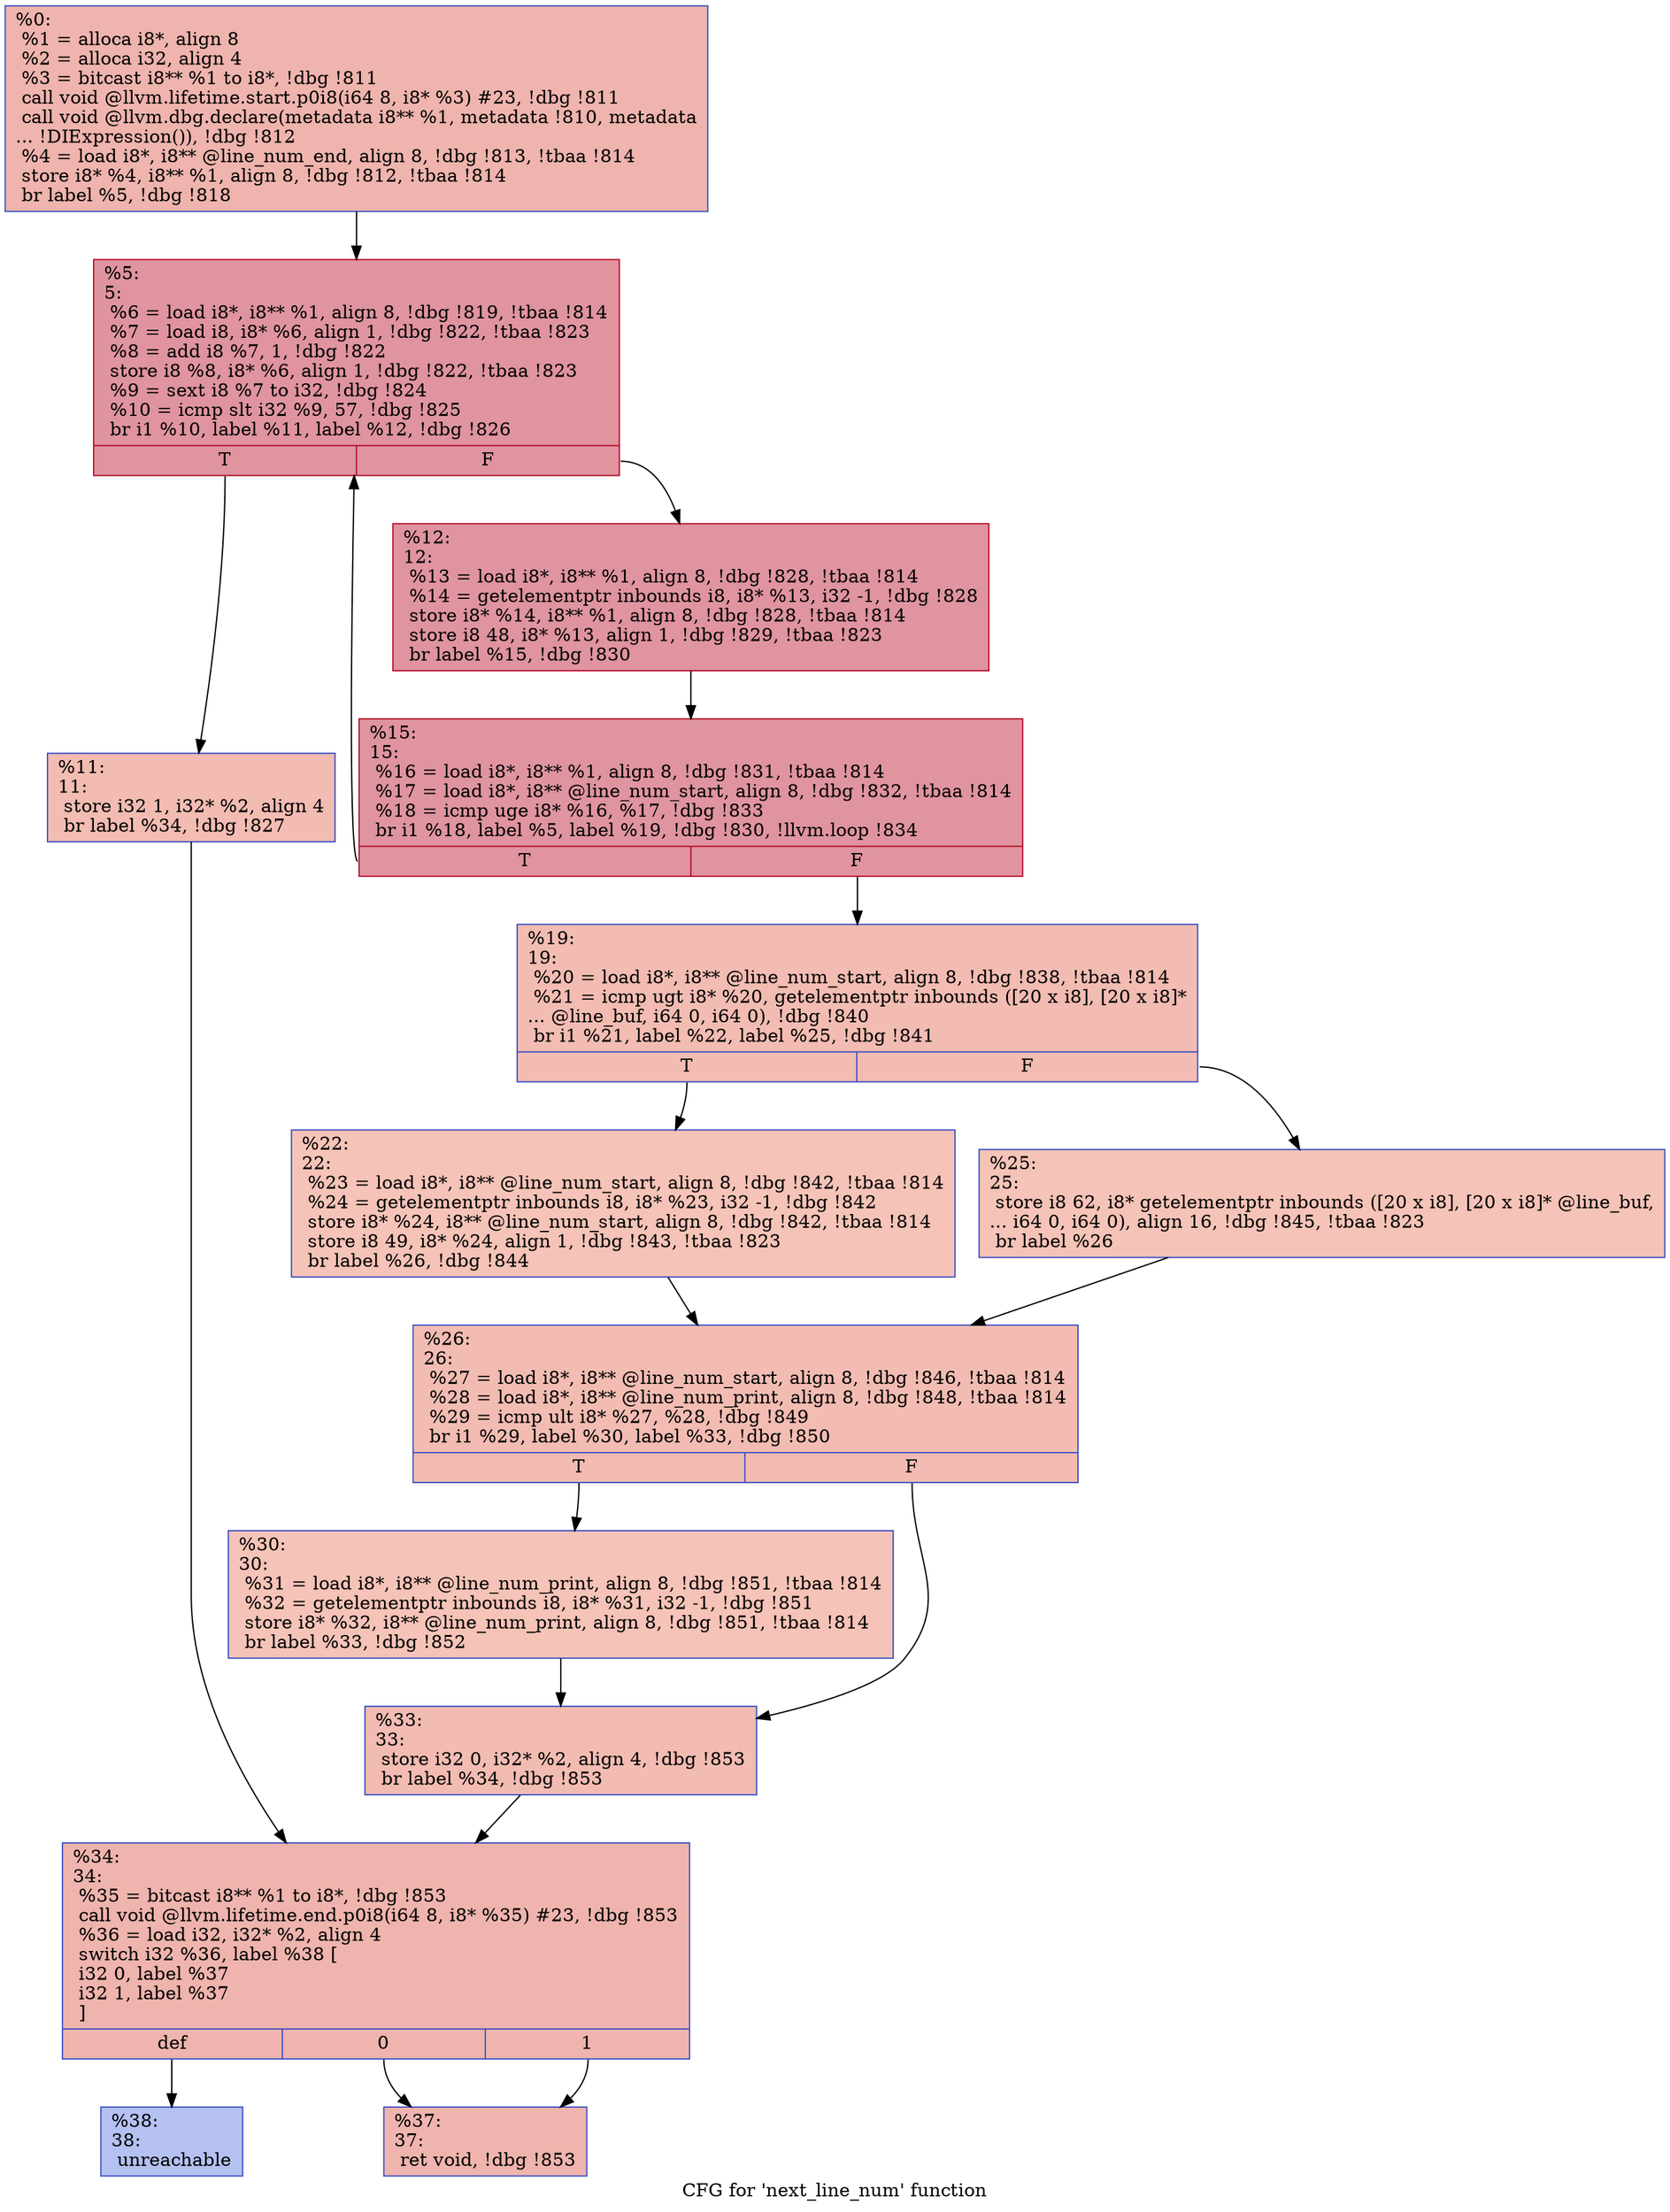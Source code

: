 digraph "CFG for 'next_line_num' function" {
	label="CFG for 'next_line_num' function";

	Node0x7cf210 [shape=record,color="#3d50c3ff", style=filled, fillcolor="#d8564670",label="{%0:\l  %1 = alloca i8*, align 8\l  %2 = alloca i32, align 4\l  %3 = bitcast i8** %1 to i8*, !dbg !811\l  call void @llvm.lifetime.start.p0i8(i64 8, i8* %3) #23, !dbg !811\l  call void @llvm.dbg.declare(metadata i8** %1, metadata !810, metadata\l... !DIExpression()), !dbg !812\l  %4 = load i8*, i8** @line_num_end, align 8, !dbg !813, !tbaa !814\l  store i8* %4, i8** %1, align 8, !dbg !812, !tbaa !814\l  br label %5, !dbg !818\l}"];
	Node0x7cf210 -> Node0x7cf2e0;
	Node0x7cf2e0 [shape=record,color="#b70d28ff", style=filled, fillcolor="#b70d2870",label="{%5:\l5:                                                \l  %6 = load i8*, i8** %1, align 8, !dbg !819, !tbaa !814\l  %7 = load i8, i8* %6, align 1, !dbg !822, !tbaa !823\l  %8 = add i8 %7, 1, !dbg !822\l  store i8 %8, i8* %6, align 1, !dbg !822, !tbaa !823\l  %9 = sext i8 %7 to i32, !dbg !824\l  %10 = icmp slt i32 %9, 57, !dbg !825\l  br i1 %10, label %11, label %12, !dbg !826\l|{<s0>T|<s1>F}}"];
	Node0x7cf2e0:s0 -> Node0x7cf330;
	Node0x7cf2e0:s1 -> Node0x7cf380;
	Node0x7cf330 [shape=record,color="#3d50c3ff", style=filled, fillcolor="#e1675170",label="{%11:\l11:                                               \l  store i32 1, i32* %2, align 4\l  br label %34, !dbg !827\l}"];
	Node0x7cf330 -> Node0x7cf600;
	Node0x7cf380 [shape=record,color="#b70d28ff", style=filled, fillcolor="#b70d2870",label="{%12:\l12:                                               \l  %13 = load i8*, i8** %1, align 8, !dbg !828, !tbaa !814\l  %14 = getelementptr inbounds i8, i8* %13, i32 -1, !dbg !828\l  store i8* %14, i8** %1, align 8, !dbg !828, !tbaa !814\l  store i8 48, i8* %13, align 1, !dbg !829, !tbaa !823\l  br label %15, !dbg !830\l}"];
	Node0x7cf380 -> Node0x7cf3d0;
	Node0x7cf3d0 [shape=record,color="#b70d28ff", style=filled, fillcolor="#b70d2870",label="{%15:\l15:                                               \l  %16 = load i8*, i8** %1, align 8, !dbg !831, !tbaa !814\l  %17 = load i8*, i8** @line_num_start, align 8, !dbg !832, !tbaa !814\l  %18 = icmp uge i8* %16, %17, !dbg !833\l  br i1 %18, label %5, label %19, !dbg !830, !llvm.loop !834\l|{<s0>T|<s1>F}}"];
	Node0x7cf3d0:s0 -> Node0x7cf2e0;
	Node0x7cf3d0:s1 -> Node0x7cf420;
	Node0x7cf420 [shape=record,color="#3d50c3ff", style=filled, fillcolor="#e1675170",label="{%19:\l19:                                               \l  %20 = load i8*, i8** @line_num_start, align 8, !dbg !838, !tbaa !814\l  %21 = icmp ugt i8* %20, getelementptr inbounds ([20 x i8], [20 x i8]*\l... @line_buf, i64 0, i64 0), !dbg !840\l  br i1 %21, label %22, label %25, !dbg !841\l|{<s0>T|<s1>F}}"];
	Node0x7cf420:s0 -> Node0x7cf470;
	Node0x7cf420:s1 -> Node0x7cf4c0;
	Node0x7cf470 [shape=record,color="#3d50c3ff", style=filled, fillcolor="#e8765c70",label="{%22:\l22:                                               \l  %23 = load i8*, i8** @line_num_start, align 8, !dbg !842, !tbaa !814\l  %24 = getelementptr inbounds i8, i8* %23, i32 -1, !dbg !842\l  store i8* %24, i8** @line_num_start, align 8, !dbg !842, !tbaa !814\l  store i8 49, i8* %24, align 1, !dbg !843, !tbaa !823\l  br label %26, !dbg !844\l}"];
	Node0x7cf470 -> Node0x7cf510;
	Node0x7cf4c0 [shape=record,color="#3d50c3ff", style=filled, fillcolor="#e8765c70",label="{%25:\l25:                                               \l  store i8 62, i8* getelementptr inbounds ([20 x i8], [20 x i8]* @line_buf,\l... i64 0, i64 0), align 16, !dbg !845, !tbaa !823\l  br label %26\l}"];
	Node0x7cf4c0 -> Node0x7cf510;
	Node0x7cf510 [shape=record,color="#3d50c3ff", style=filled, fillcolor="#e1675170",label="{%26:\l26:                                               \l  %27 = load i8*, i8** @line_num_start, align 8, !dbg !846, !tbaa !814\l  %28 = load i8*, i8** @line_num_print, align 8, !dbg !848, !tbaa !814\l  %29 = icmp ult i8* %27, %28, !dbg !849\l  br i1 %29, label %30, label %33, !dbg !850\l|{<s0>T|<s1>F}}"];
	Node0x7cf510:s0 -> Node0x7cf560;
	Node0x7cf510:s1 -> Node0x7cf5b0;
	Node0x7cf560 [shape=record,color="#3d50c3ff", style=filled, fillcolor="#e8765c70",label="{%30:\l30:                                               \l  %31 = load i8*, i8** @line_num_print, align 8, !dbg !851, !tbaa !814\l  %32 = getelementptr inbounds i8, i8* %31, i32 -1, !dbg !851\l  store i8* %32, i8** @line_num_print, align 8, !dbg !851, !tbaa !814\l  br label %33, !dbg !852\l}"];
	Node0x7cf560 -> Node0x7cf5b0;
	Node0x7cf5b0 [shape=record,color="#3d50c3ff", style=filled, fillcolor="#e1675170",label="{%33:\l33:                                               \l  store i32 0, i32* %2, align 4, !dbg !853\l  br label %34, !dbg !853\l}"];
	Node0x7cf5b0 -> Node0x7cf600;
	Node0x7cf600 [shape=record,color="#3d50c3ff", style=filled, fillcolor="#d8564670",label="{%34:\l34:                                               \l  %35 = bitcast i8** %1 to i8*, !dbg !853\l  call void @llvm.lifetime.end.p0i8(i64 8, i8* %35) #23, !dbg !853\l  %36 = load i32, i32* %2, align 4\l  switch i32 %36, label %38 [\l    i32 0, label %37\l    i32 1, label %37\l  ]\l|{<s0>def|<s1>0|<s2>1}}"];
	Node0x7cf600:s0 -> Node0x7cf6a0;
	Node0x7cf600:s1 -> Node0x7cf650;
	Node0x7cf600:s2 -> Node0x7cf650;
	Node0x7cf650 [shape=record,color="#3d50c3ff", style=filled, fillcolor="#d8564670",label="{%37:\l37:                                               \l  ret void, !dbg !853\l}"];
	Node0x7cf6a0 [shape=record,color="#3d50c3ff", style=filled, fillcolor="#5572df70",label="{%38:\l38:                                               \l  unreachable\l}"];
}
